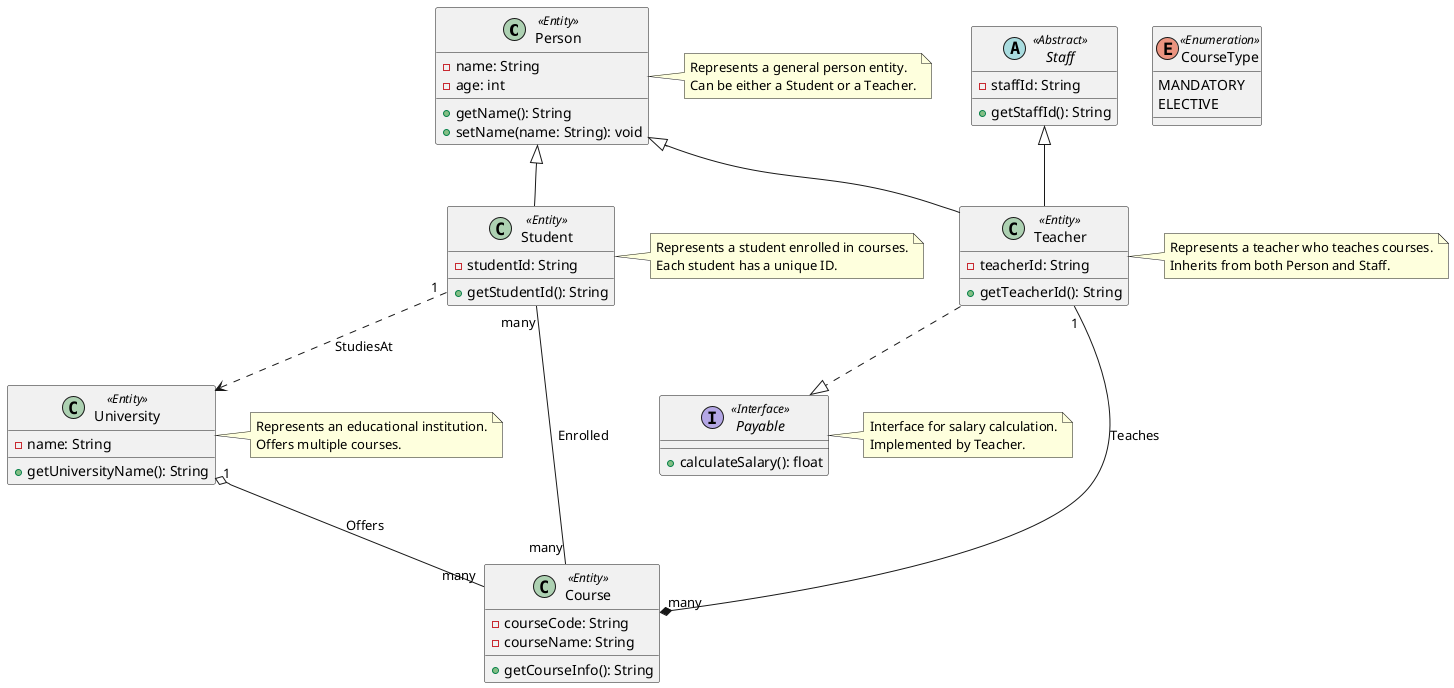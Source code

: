 @startuml
' Define Classes with attributes and methods
class Person <<Entity>> {
  -name: String
  -age: int
  +getName(): String
  +setName(name: String): void
}

class Student <<Entity>> {
  -studentId: String
  +getStudentId(): String
}

class Teacher <<Entity>> {
  -teacherId: String
  +getTeacherId(): String
}

class Course <<Entity>> {
  -courseCode: String
  -courseName: String
  +getCourseInfo(): String
}

class University <<Entity>> {
  -name: String
  +getUniversityName(): String
}

' Abstract Class
abstract class Staff <<Abstract>> {
  -staffId: String
  +getStaffId(): String
}

' Interface
interface Payable <<Interface>> {
  +calculateSalary(): float
}

' Enumeration
enum CourseType <<Enumeration>> {
  MANDATORY
  ELECTIVE
}

' Relationships
Person <|-- Student  
Person <|-- Teacher  
Staff <|-- Teacher   
Teacher ..|> Payable 

University "1" o-- "many" Course  : Offers  
Student "many" -- "many" Course   : Enrolled  
Teacher "1" --* "many" Course    : Teaches  
Student "1" ..> University       : StudiesAt  

' Adding Notes
note right of Person
  Represents a general person entity.
  Can be either a Student or a Teacher.
end note

note right of Student
  Represents a student enrolled in courses.
  Each student has a unique ID.
end note

note right of Teacher
  Represents a teacher who teaches courses.
  Inherits from both Person and Staff.
end note

note right of University
  Represents an educational institution.
  Offers multiple courses.
end note

note right of Payable
  Interface for salary calculation.
  Implemented by Teacher.
end note

@enduml
